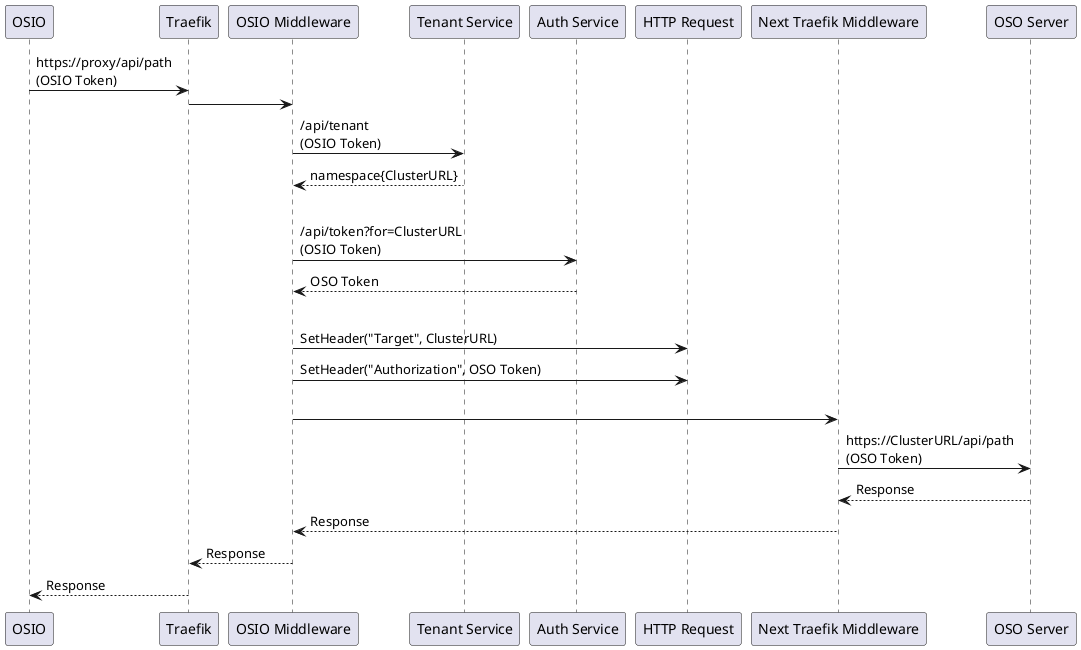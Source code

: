 @startuml

participant osio as "OSIO"
participant traefik as "Traefik"
participant middleware as "OSIO Middleware"
participant tenant as "Tenant Service"
participant auth as "Auth Service"
participant request as "HTTP Request"
participant next as "Next Traefik Middleware"
participant oso as "OSO Server"

osio -> traefik : https://proxy/api/path\n(OSIO Token)
traefik -> middleware
middleware -> tenant : /api/tenant\n(OSIO Token)
middleware <-- tenant : namespace{ClusterURL}
|||
middleware -> auth : /api/token?for=ClusterURL\n(OSIO Token)
middleware <-- auth : OSO Token
|||
middleware -> request : SetHeader("Target", ClusterURL)
middleware -> request : SetHeader("Authorization", OSO Token)
|||
middleware -> next
next -> oso : https://ClusterURL/api/path\n(OSO Token)
next <-- oso : Response
middleware <-- next : Response
traefik <-- middleware : Response
osio <-- traefik : Response

@enduml
